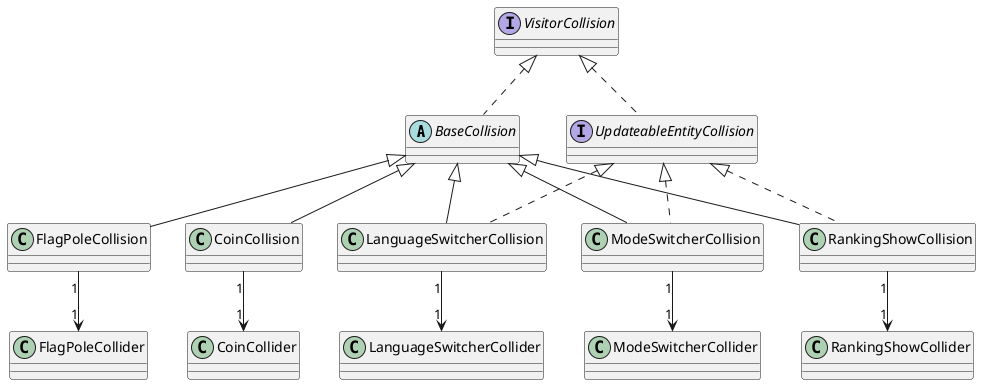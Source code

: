 @startuml
abstract BaseCollision

interface VisitorCollision
interface UpdateableEntityCollision

UpdateableEntityCollision .u.|> VisitorCollision

BaseCollision .u.|> VisitorCollision

CoinCollision -u-|> BaseCollision 
CoinCollision "1" --> "1" CoinCollider

FlagPoleCollision -u-|> BaseCollision
FlagPoleCollision "1" --> "1" FlagPoleCollider

LanguageSwitcherCollision .u.|> UpdateableEntityCollision
LanguageSwitcherCollision -u-|> BaseCollision
LanguageSwitcherCollision "1" --> "1" LanguageSwitcherCollider

ModeSwitcherCollision .u.|> UpdateableEntityCollision
ModeSwitcherCollision -u-|> BaseCollision
ModeSwitcherCollision "1" --> "1" ModeSwitcherCollider

RankingShowCollision .u.|> UpdateableEntityCollision
RankingShowCollision -u-|> BaseCollision 
RankingShowCollision "1" --> "1" RankingShowCollider
@enduml
